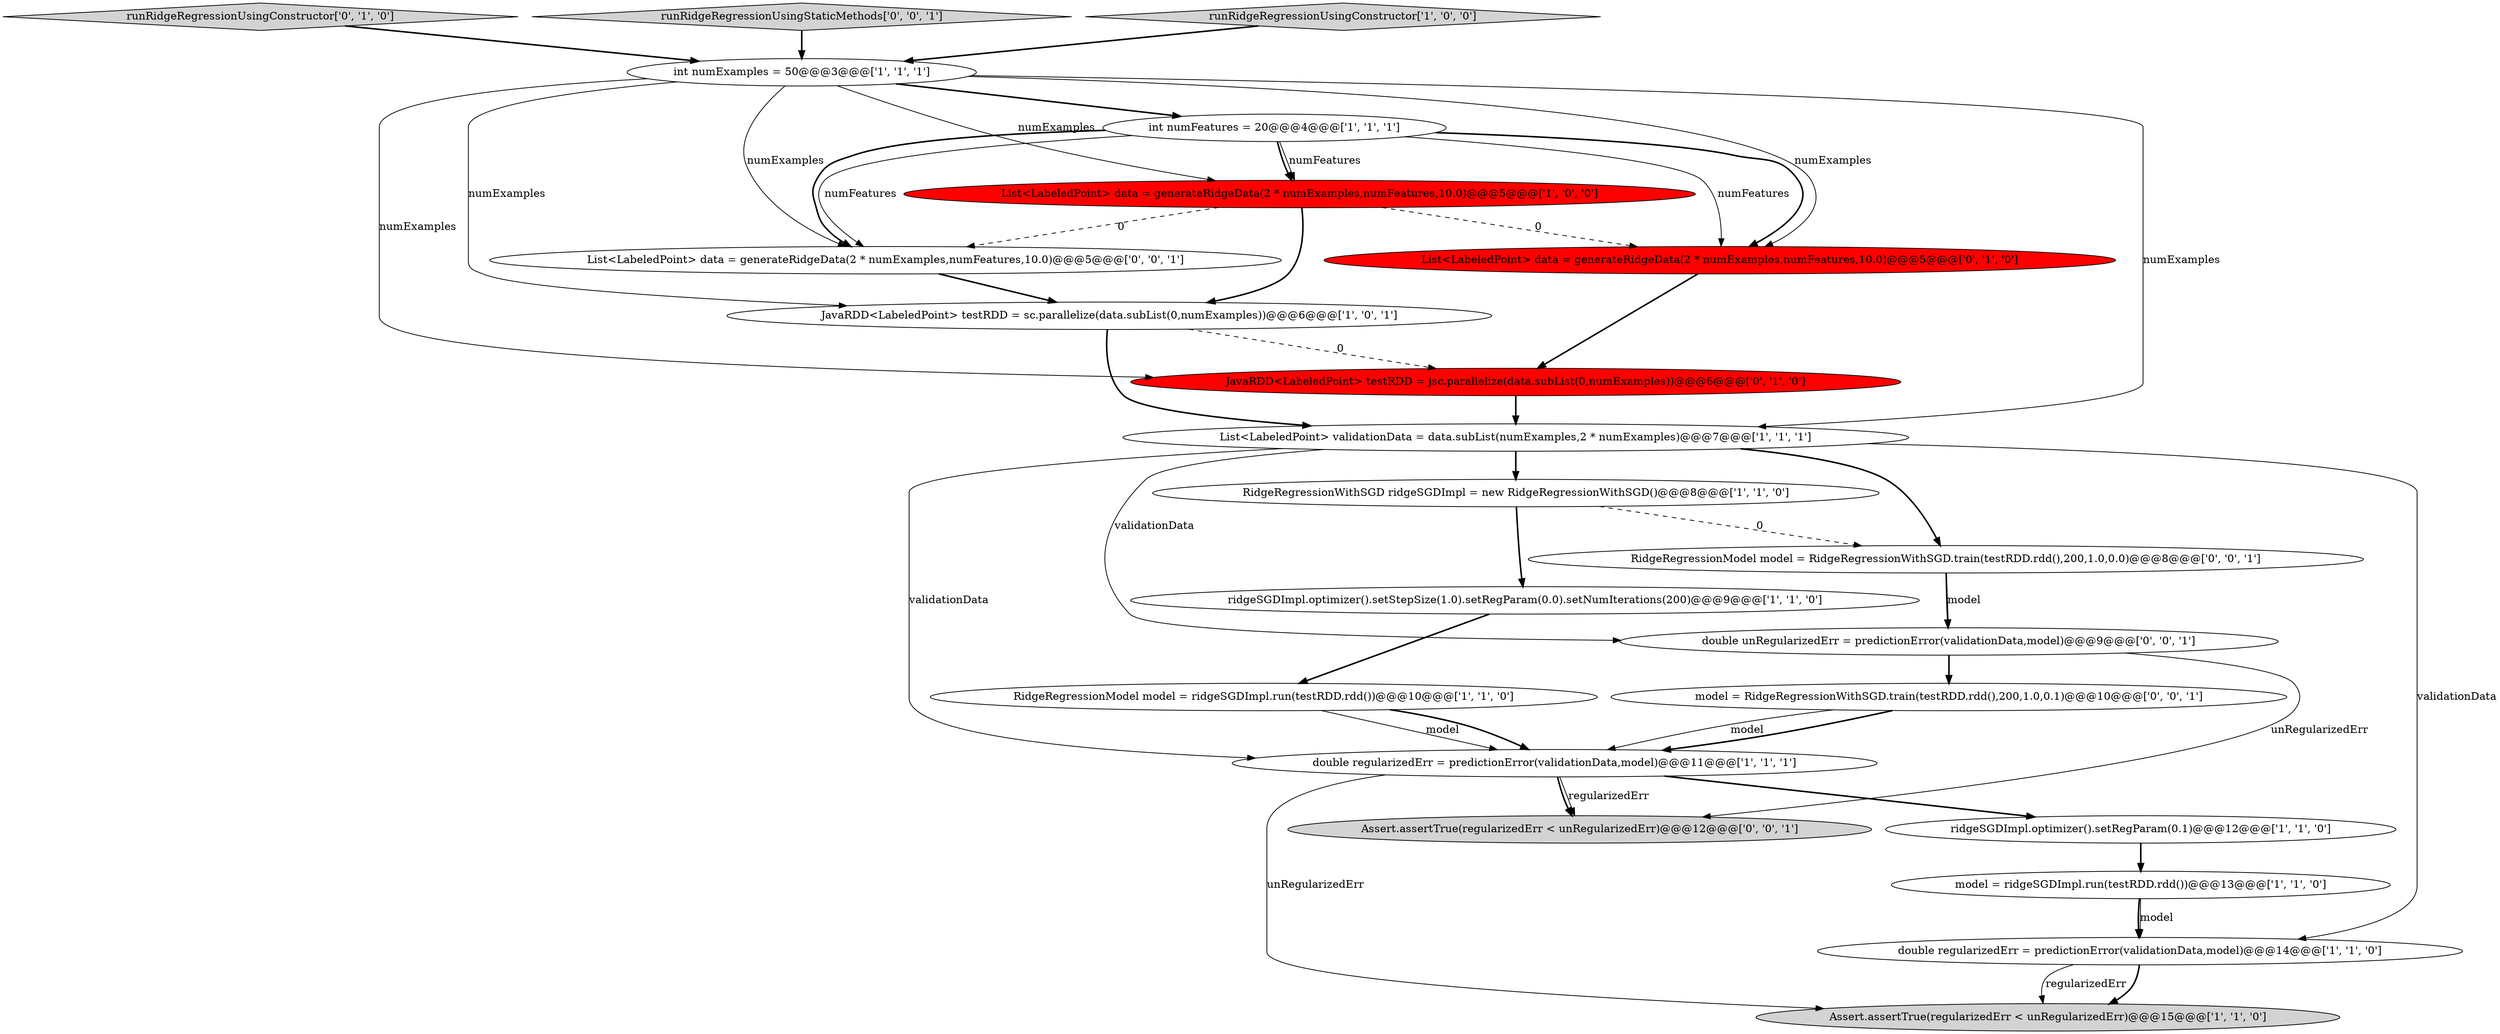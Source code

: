 digraph {
8 [style = filled, label = "JavaRDD<LabeledPoint> testRDD = sc.parallelize(data.subList(0,numExamples))@@@6@@@['1', '0', '1']", fillcolor = white, shape = ellipse image = "AAA0AAABBB1BBB"];
0 [style = filled, label = "List<LabeledPoint> data = generateRidgeData(2 * numExamples,numFeatures,10.0)@@@5@@@['1', '0', '0']", fillcolor = red, shape = ellipse image = "AAA1AAABBB1BBB"];
18 [style = filled, label = "List<LabeledPoint> data = generateRidgeData(2 * numExamples,numFeatures,10.0)@@@5@@@['0', '0', '1']", fillcolor = white, shape = ellipse image = "AAA0AAABBB3BBB"];
15 [style = filled, label = "List<LabeledPoint> data = generateRidgeData(2 * numExamples,numFeatures,10.0)@@@5@@@['0', '1', '0']", fillcolor = red, shape = ellipse image = "AAA1AAABBB2BBB"];
2 [style = filled, label = "Assert.assertTrue(regularizedErr < unRegularizedErr)@@@15@@@['1', '1', '0']", fillcolor = lightgray, shape = ellipse image = "AAA0AAABBB1BBB"];
16 [style = filled, label = "runRidgeRegressionUsingConstructor['0', '1', '0']", fillcolor = lightgray, shape = diamond image = "AAA0AAABBB2BBB"];
17 [style = filled, label = "Assert.assertTrue(regularizedErr < unRegularizedErr)@@@12@@@['0', '0', '1']", fillcolor = lightgray, shape = ellipse image = "AAA0AAABBB3BBB"];
12 [style = filled, label = "int numFeatures = 20@@@4@@@['1', '1', '1']", fillcolor = white, shape = ellipse image = "AAA0AAABBB1BBB"];
13 [style = filled, label = "double regularizedErr = predictionError(validationData,model)@@@11@@@['1', '1', '1']", fillcolor = white, shape = ellipse image = "AAA0AAABBB1BBB"];
5 [style = filled, label = "ridgeSGDImpl.optimizer().setRegParam(0.1)@@@12@@@['1', '1', '0']", fillcolor = white, shape = ellipse image = "AAA0AAABBB1BBB"];
7 [style = filled, label = "RidgeRegressionWithSGD ridgeSGDImpl = new RidgeRegressionWithSGD()@@@8@@@['1', '1', '0']", fillcolor = white, shape = ellipse image = "AAA0AAABBB1BBB"];
19 [style = filled, label = "RidgeRegressionModel model = RidgeRegressionWithSGD.train(testRDD.rdd(),200,1.0,0.0)@@@8@@@['0', '0', '1']", fillcolor = white, shape = ellipse image = "AAA0AAABBB3BBB"];
21 [style = filled, label = "model = RidgeRegressionWithSGD.train(testRDD.rdd(),200,1.0,0.1)@@@10@@@['0', '0', '1']", fillcolor = white, shape = ellipse image = "AAA0AAABBB3BBB"];
10 [style = filled, label = "RidgeRegressionModel model = ridgeSGDImpl.run(testRDD.rdd())@@@10@@@['1', '1', '0']", fillcolor = white, shape = ellipse image = "AAA0AAABBB1BBB"];
6 [style = filled, label = "double regularizedErr = predictionError(validationData,model)@@@14@@@['1', '1', '0']", fillcolor = white, shape = ellipse image = "AAA0AAABBB1BBB"];
1 [style = filled, label = "ridgeSGDImpl.optimizer().setStepSize(1.0).setRegParam(0.0).setNumIterations(200)@@@9@@@['1', '1', '0']", fillcolor = white, shape = ellipse image = "AAA0AAABBB1BBB"];
4 [style = filled, label = "List<LabeledPoint> validationData = data.subList(numExamples,2 * numExamples)@@@7@@@['1', '1', '1']", fillcolor = white, shape = ellipse image = "AAA0AAABBB1BBB"];
22 [style = filled, label = "runRidgeRegressionUsingStaticMethods['0', '0', '1']", fillcolor = lightgray, shape = diamond image = "AAA0AAABBB3BBB"];
20 [style = filled, label = "double unRegularizedErr = predictionError(validationData,model)@@@9@@@['0', '0', '1']", fillcolor = white, shape = ellipse image = "AAA0AAABBB3BBB"];
11 [style = filled, label = "model = ridgeSGDImpl.run(testRDD.rdd())@@@13@@@['1', '1', '0']", fillcolor = white, shape = ellipse image = "AAA0AAABBB1BBB"];
14 [style = filled, label = "JavaRDD<LabeledPoint> testRDD = jsc.parallelize(data.subList(0,numExamples))@@@6@@@['0', '1', '0']", fillcolor = red, shape = ellipse image = "AAA1AAABBB2BBB"];
9 [style = filled, label = "runRidgeRegressionUsingConstructor['1', '0', '0']", fillcolor = lightgray, shape = diamond image = "AAA0AAABBB1BBB"];
3 [style = filled, label = "int numExamples = 50@@@3@@@['1', '1', '1']", fillcolor = white, shape = ellipse image = "AAA0AAABBB1BBB"];
16->3 [style = bold, label=""];
13->17 [style = solid, label="regularizedErr"];
13->2 [style = solid, label="unRegularizedErr"];
7->1 [style = bold, label=""];
15->14 [style = bold, label=""];
4->13 [style = solid, label="validationData"];
19->20 [style = bold, label=""];
11->6 [style = bold, label=""];
20->17 [style = solid, label="unRegularizedErr"];
4->19 [style = bold, label=""];
12->15 [style = bold, label=""];
0->15 [style = dashed, label="0"];
19->20 [style = solid, label="model"];
3->12 [style = bold, label=""];
8->14 [style = dashed, label="0"];
12->0 [style = bold, label=""];
4->7 [style = bold, label=""];
12->18 [style = solid, label="numFeatures"];
3->4 [style = solid, label="numExamples"];
4->6 [style = solid, label="validationData"];
3->18 [style = solid, label="numExamples"];
6->2 [style = bold, label=""];
20->21 [style = bold, label=""];
22->3 [style = bold, label=""];
10->13 [style = solid, label="model"];
13->17 [style = bold, label=""];
4->20 [style = solid, label="validationData"];
10->13 [style = bold, label=""];
3->14 [style = solid, label="numExamples"];
7->19 [style = dashed, label="0"];
11->6 [style = solid, label="model"];
3->15 [style = solid, label="numExamples"];
12->18 [style = bold, label=""];
0->8 [style = bold, label=""];
13->5 [style = bold, label=""];
9->3 [style = bold, label=""];
0->18 [style = dashed, label="0"];
5->11 [style = bold, label=""];
18->8 [style = bold, label=""];
12->15 [style = solid, label="numFeatures"];
8->4 [style = bold, label=""];
12->0 [style = solid, label="numFeatures"];
21->13 [style = solid, label="model"];
3->8 [style = solid, label="numExamples"];
1->10 [style = bold, label=""];
3->0 [style = solid, label="numExamples"];
21->13 [style = bold, label=""];
14->4 [style = bold, label=""];
6->2 [style = solid, label="regularizedErr"];
}
